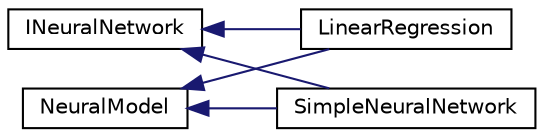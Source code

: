 digraph "Graphical Class Hierarchy"
{
  edge [fontname="Helvetica",fontsize="10",labelfontname="Helvetica",labelfontsize="10"];
  node [fontname="Helvetica",fontsize="10",shape=record];
  rankdir="LR";
  Node8 [label="INeuralNetwork",height=0.2,width=0.4,color="black", fillcolor="white", style="filled",URL="$classINeuralNetwork.html",tooltip="An interface for a neural network implementation. "];
  Node8 -> Node1 [dir="back",color="midnightblue",fontsize="10",style="solid",fontname="Helvetica"];
  Node1 [label="LinearRegression",height=0.2,width=0.4,color="black", fillcolor="white", style="filled",URL="$classLinearRegression.html",tooltip="Linear Regression Application Interface . "];
  Node8 -> Node2 [dir="back",color="midnightblue",fontsize="10",style="solid",fontname="Helvetica"];
  Node2 [label="SimpleNeuralNetwork",height=0.2,width=0.4,color="black", fillcolor="white", style="filled",URL="$classSimpleNeuralNetwork.html",tooltip="Neural Networl APi for solving simple and dense nn. "];
  Node0 [label="NeuralModel",height=0.2,width=0.4,color="black", fillcolor="white", style="filled",URL="$classNeuralModel.html",tooltip="A class for implementing a neural network model.   This class contains the necessary data members and..."];
  Node0 -> Node1 [dir="back",color="midnightblue",fontsize="10",style="solid",fontname="Helvetica"];
  Node0 -> Node2 [dir="back",color="midnightblue",fontsize="10",style="solid",fontname="Helvetica"];
}
